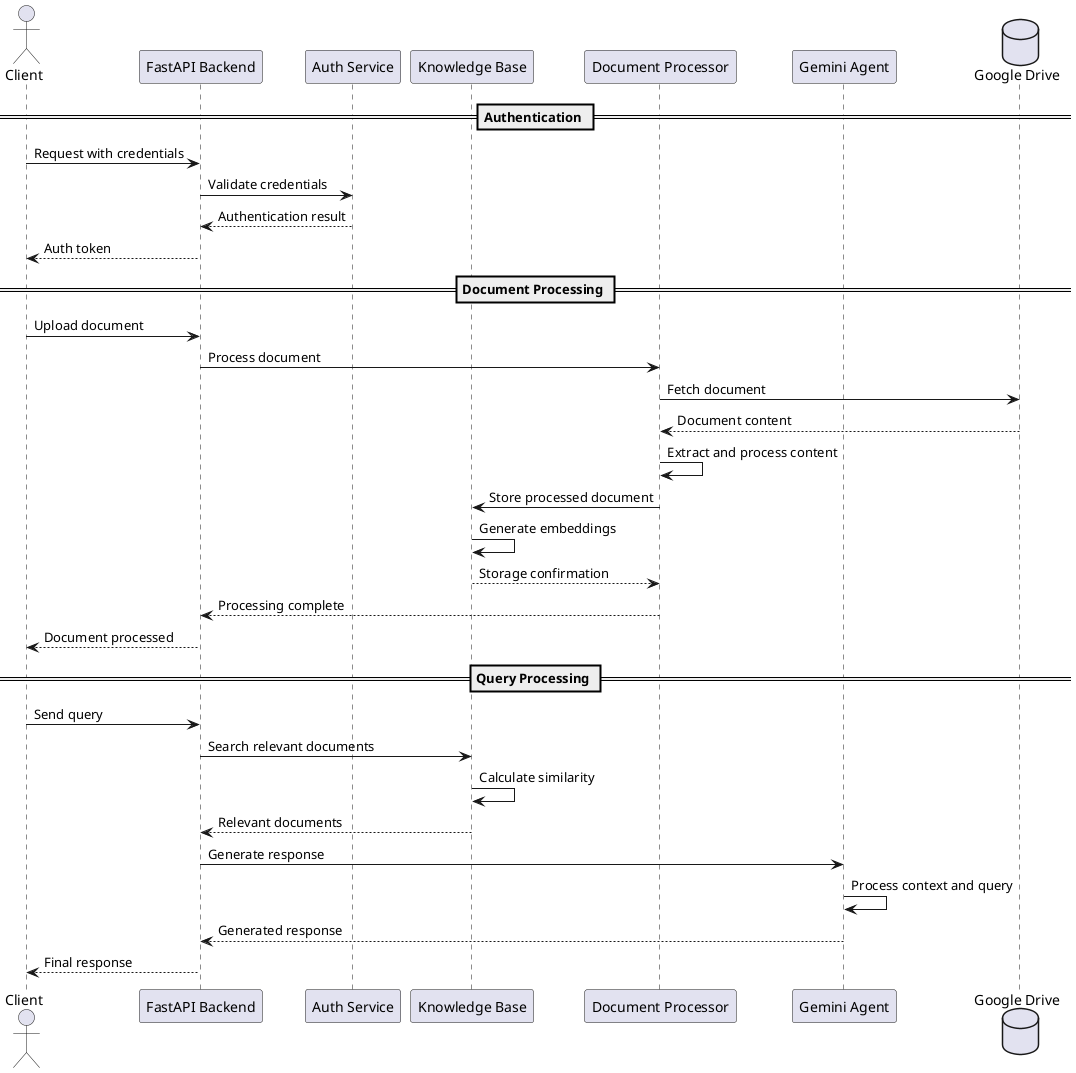 @startuml Presale Assistance API Flow

actor Client
participant "FastAPI Backend" as Backend
participant "Auth Service" as Auth
participant "Knowledge Base" as KB
participant "Document Processor" as DP
participant "Gemini Agent" as Agent
database "Google Drive" as Drive

== Authentication ==
Client -> Backend: Request with credentials
Backend -> Auth: Validate credentials
Auth --> Backend: Authentication result
Backend --> Client: Auth token

== Document Processing ==
Client -> Backend: Upload document
Backend -> DP: Process document
DP -> Drive: Fetch document
Drive --> DP: Document content
DP -> DP: Extract and process content
DP -> KB: Store processed document
KB -> KB: Generate embeddings
KB --> DP: Storage confirmation
DP --> Backend: Processing complete
Backend --> Client: Document processed

== Query Processing ==
Client -> Backend: Send query
Backend -> KB: Search relevant documents
KB -> KB: Calculate similarity
KB --> Backend: Relevant documents
Backend -> Agent: Generate response
Agent -> Agent: Process context and query
Agent --> Backend: Generated response
Backend --> Client: Final response

@enduml
